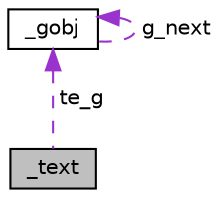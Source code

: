 digraph "_text"
{
 // LATEX_PDF_SIZE
  edge [fontname="Helvetica",fontsize="10",labelfontname="Helvetica",labelfontsize="10"];
  node [fontname="Helvetica",fontsize="10",shape=record];
  Node1 [label="_text",height=0.2,width=0.4,color="black", fillcolor="grey75", style="filled", fontcolor="black",tooltip=" "];
  Node2 -> Node1 [dir="back",color="darkorchid3",fontsize="10",style="dashed",label=" te_g" ,fontname="Helvetica"];
  Node2 [label="_gobj",height=0.2,width=0.4,color="black", fillcolor="white", style="filled",URL="$struct__gobj.html",tooltip=" "];
  Node2 -> Node2 [dir="back",color="darkorchid3",fontsize="10",style="dashed",label=" g_next" ,fontname="Helvetica"];
}
